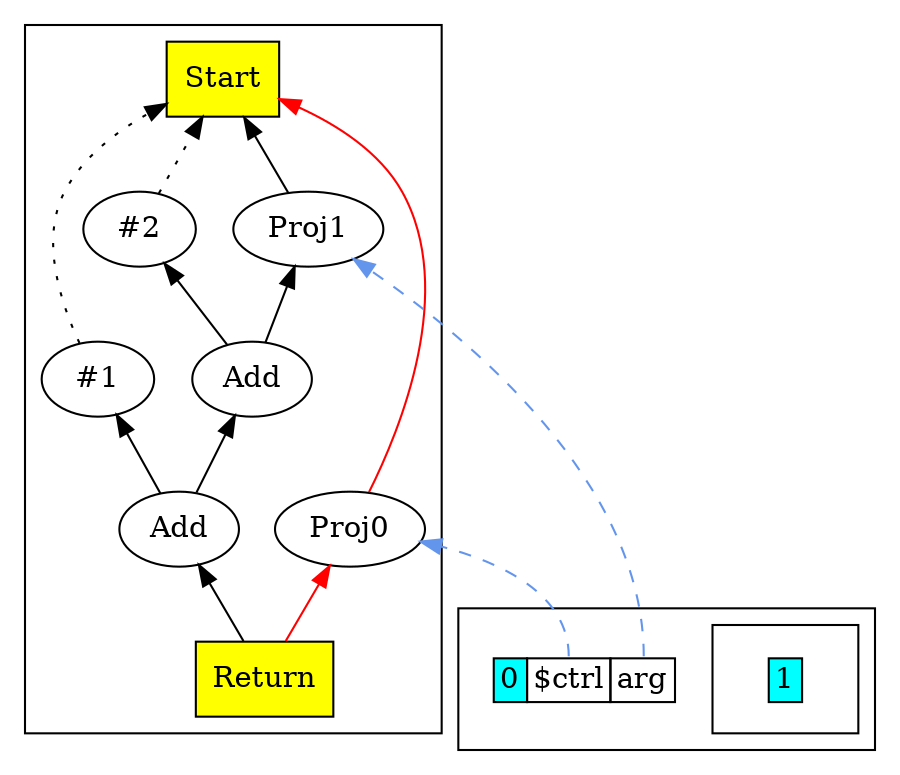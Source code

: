 digraph chapter03 {
	rankdir=BT;
	subgraph cluster_Nodes {
		Start1 [ shape=box style=filled fillcolor=yellow label="Start" ];
		Proj02 [ label="Proj0" ];
		Proj13 [ label="Proj1" ];
		Con_4 [ label="#1" ];
		Con_5 [ label="#2" ];
		Add6 [ label="Add" ];
		Add7 [ label="Add" ];
		Return8 [ shape=box style=filled fillcolor=yellow label="Return" ];
	}
	node [shape=plaintext];
	subgraph cluster_0 {
		scope0 [label=<
			<TABLE BORDER="0" CELLBORDER="1" CELLSPACING="0">
			<TR><TD BGCOLOR="aqua">0</TD><TD PORT="scope0_$ctrl">$ctrl</TD><TD PORT="scope0_arg">arg</TD></TR>
			</TABLE>>];
	subgraph cluster_1 {
		scope1 [label=<
			<TABLE BORDER="0" CELLBORDER="1" CELLSPACING="0">
			<TR><TD BGCOLOR="aqua">1</TD></TR>
			</TABLE>>];
	}
	}
	Proj02 -> Start1 [color=red];
	Proj13 -> Start1;
	Con_4 -> Start1 [style=dotted];
	Con_5 -> Start1 [style=dotted];
	Add6 -> Proj13;
	Add6 -> Con_5;
	Add7 -> Con_4;
	Add7 -> Add6;
	Return8 -> Proj02 [color=red];
	Return8 -> Add7;
	edge [style=dashed color=cornflowerblue];
	scope0:"scope0_$ctrl" -> Proj02;
	scope0:"scope0_arg" -> Proj13;
}